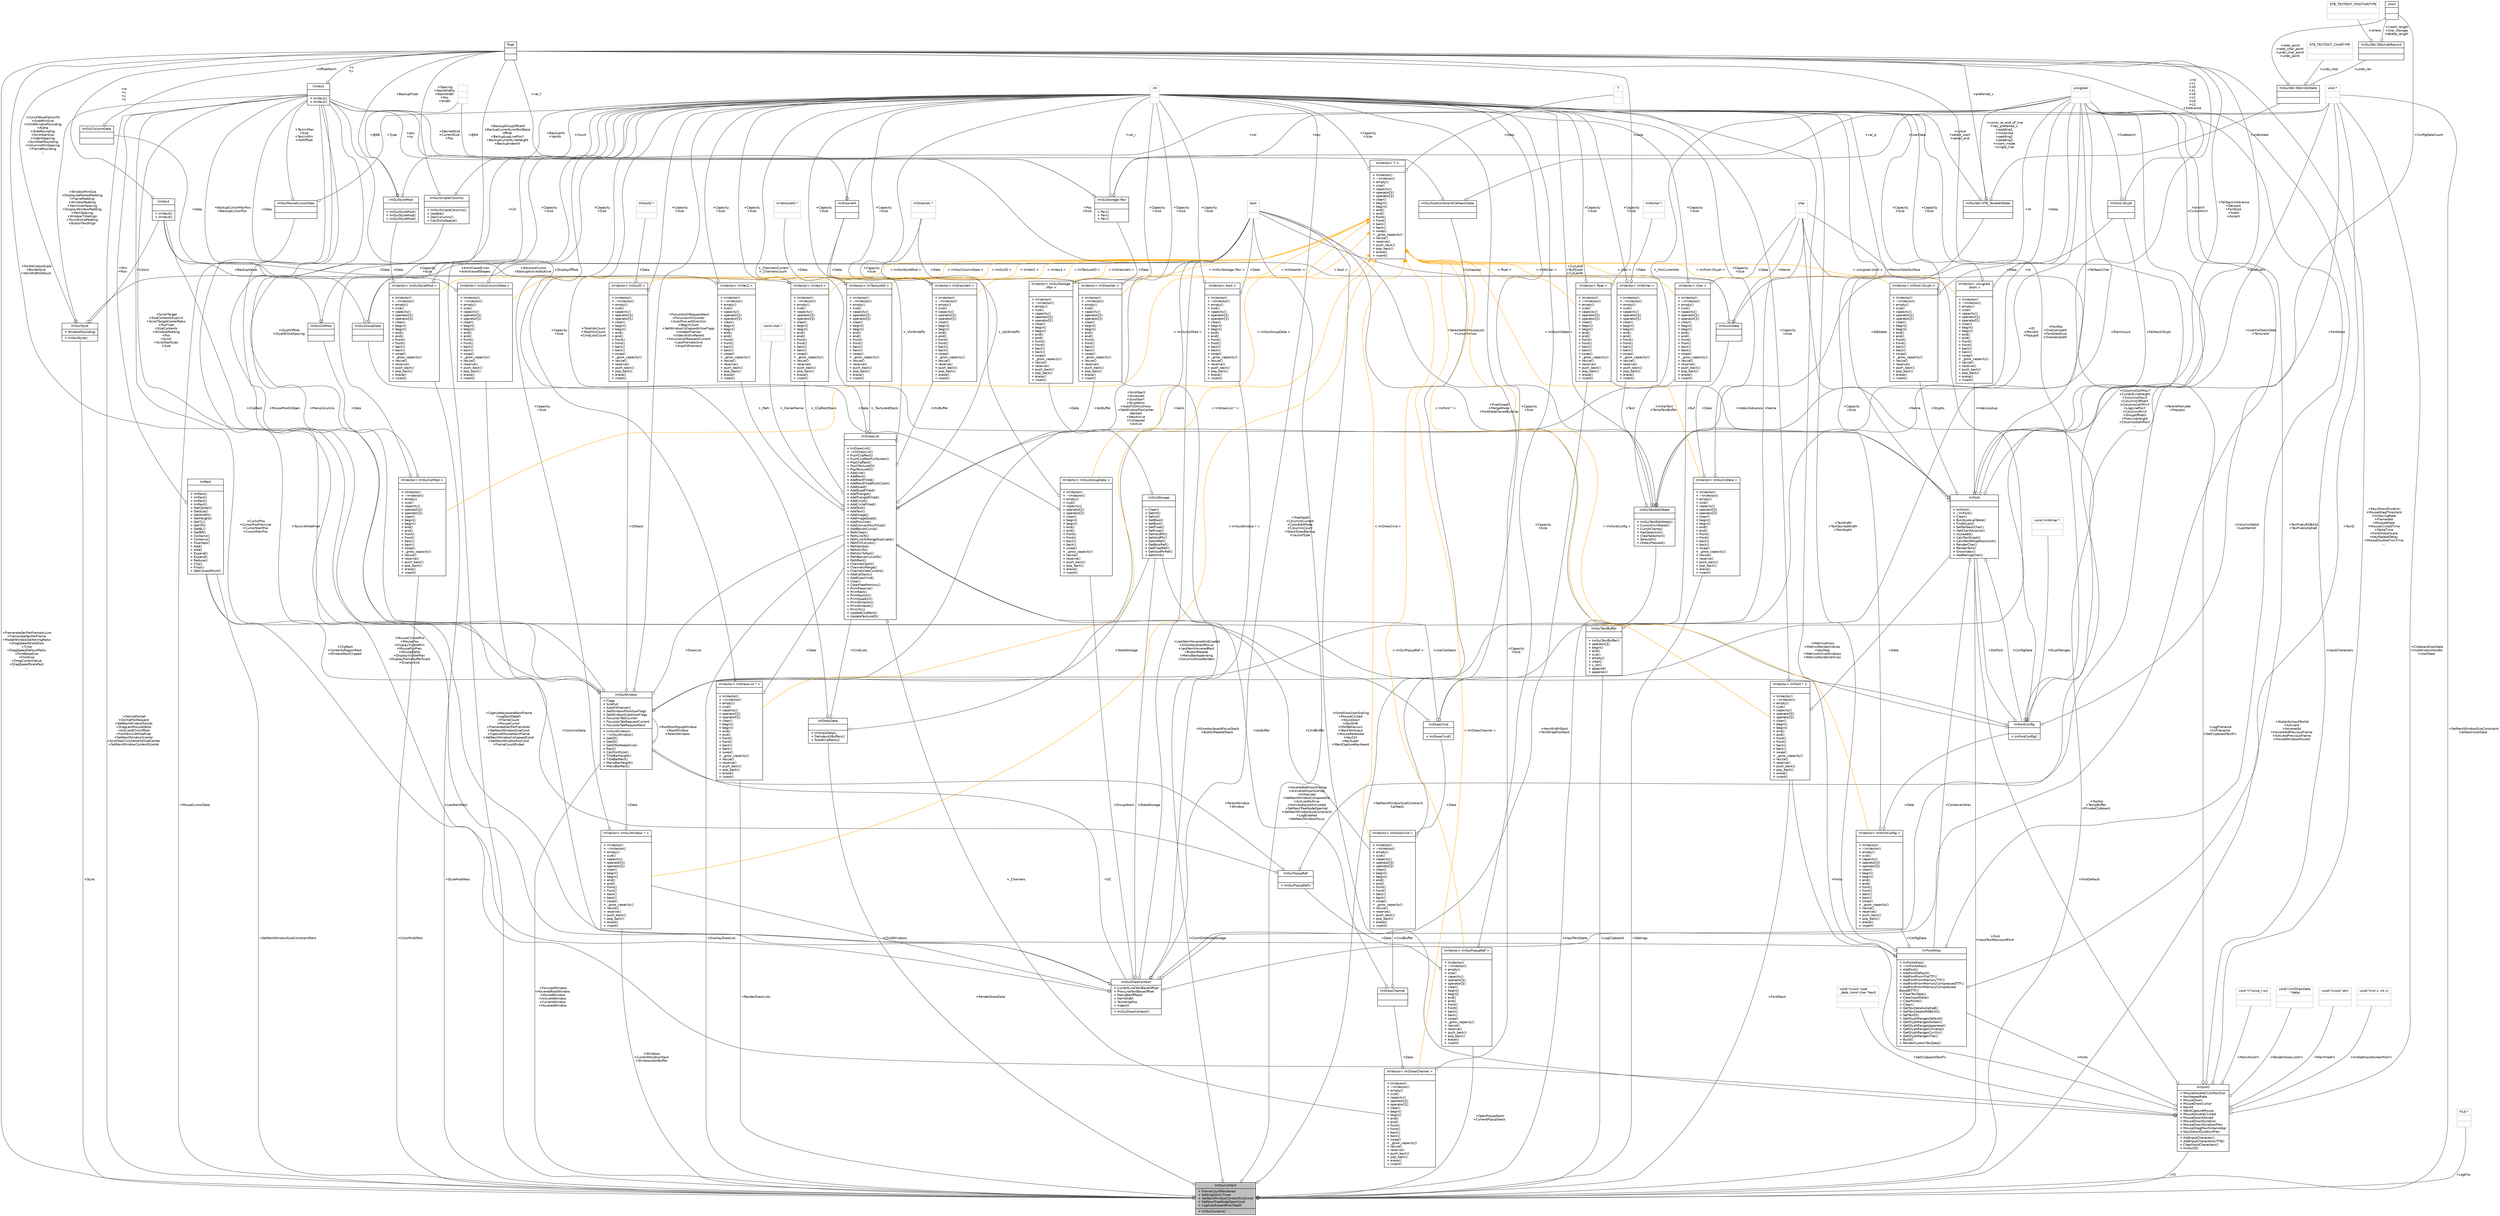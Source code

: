 digraph "ImGuiContext"
{
 // INTERACTIVE_SVG=YES
  bgcolor="transparent";
  edge [fontname="Helvetica",fontsize="10",labelfontname="Helvetica",labelfontsize="10"];
  node [fontname="Helvetica",fontsize="10",shape=record];
  Node1 [label="{ImGuiContext\n|+ FrameCountRendered\l+ SettingsDirtyTimer\l+ SetNextWindowContentSizeCond\l+ SetNextTreeNodeOpenCond\l+ LogAutoExpandMaxDepth\l|+ ImGuiContext()\l}",height=0.2,width=0.4,color="black", fillcolor="grey75", style="filled" fontcolor="black"];
  Node2 -> Node1 [color="grey25",fontsize="10",style="solid",label=" +InputTextState" ,arrowhead="odiamond",fontname="Helvetica"];
  Node2 [label="{ImGuiTextEditState\n||+ ImGuiTextEditState()\l+ CursorAnimReset()\l+ CursorClamp()\l+ HasSelection()\l+ ClearSelection()\l+ SelectAll()\l+ OnKeyPressed()\l}",height=0.2,width=0.4,color="black",URL="$d1/d10/structImGuiTextEditState.html"];
  Node3 -> Node2 [color="grey25",fontsize="10",style="solid",label=" +StbState" ,arrowhead="odiamond",fontname="Helvetica"];
  Node3 [label="{ImGuiStb::STB_TexteditState\n||}",height=0.2,width=0.4,color="black",URL="$d5/d5b/structImGuiStb_1_1STB__TexteditState.html"];
  Node4 -> Node3 [color="grey25",fontsize="10",style="solid",label=" +preferred_x" ,arrowhead="odiamond",fontname="Helvetica"];
  Node4 [label="{float\n||}",height=0.2,width=0.4,color="black",URL="$d4/dc3/classfloat.html"];
  Node5 -> Node3 [color="grey25",fontsize="10",style="solid",label=" +undostate" ,arrowhead="odiamond",fontname="Helvetica"];
  Node5 [label="{ImGuiStb::StbUndoState\n||}",height=0.2,width=0.4,color="black",URL="$db/d54/structImGuiStb_1_1StbUndoState.html"];
  Node6 -> Node5 [color="grey25",fontsize="10",style="solid",label=" +undo_char" ,arrowhead="odiamond",fontname="Helvetica"];
  Node6 [label="{STB_TEXTEDIT_CHARTYPE\n||}",height=0.2,width=0.4,color="grey75"];
  Node7 -> Node5 [color="grey25",fontsize="10",style="solid",label=" +redo_point\n+redo_char_point\n+undo_char_point\n+undo_point" ,arrowhead="odiamond",fontname="Helvetica"];
  Node7 [label="{short\n||}",height=0.2,width=0.4,color="black",URL="$dc/d10/classshort.html"];
  Node8 -> Node5 [color="grey25",fontsize="10",style="solid",label=" +undo_rec" ,arrowhead="odiamond",fontname="Helvetica"];
  Node8 [label="{ImGuiStb::StbUndoRecord\n||}",height=0.2,width=0.4,color="black",URL="$df/daa/structImGuiStb_1_1StbUndoRecord.html"];
  Node7 -> Node8 [color="grey25",fontsize="10",style="solid",label=" +insert_length\n+char_storage\n+delete_length" ,arrowhead="odiamond",fontname="Helvetica"];
  Node9 -> Node8 [color="grey25",fontsize="10",style="solid",label=" +where" ,arrowhead="odiamond",fontname="Helvetica"];
  Node9 [label="{STB_TEXTEDIT_POSITIONTYPE\n||}",height=0.2,width=0.4,color="grey75"];
  Node10 -> Node3 [color="grey25",fontsize="10",style="solid",label=" +cursor\n+select_start\n+select_end" ,arrowhead="odiamond",fontname="Helvetica"];
  Node10 [label="{int\n||}",height=0.2,width=0.4,color="grey75"];
  Node11 -> Node3 [color="grey25",fontsize="10",style="solid",label=" +cursor_at_end_of_line\n+has_preferred_x\n+padding1\n+initialized\n+padding2\n+padding3\n+insert_mode\n+single_line" ,arrowhead="odiamond",fontname="Helvetica"];
  Node11 [label="{unsigned\n||}",height=0.2,width=0.4,color="grey75"];
  Node4 -> Node2 [color="grey25",fontsize="10",style="solid",label=" +ScrollX\n+CursorAnim" ,arrowhead="odiamond",fontname="Helvetica"];
  Node10 -> Node2 [color="grey25",fontsize="10",style="solid",label=" +CurLenA\n+BufSizeA\n+CurLenW" ,arrowhead="odiamond",fontname="Helvetica"];
  Node12 -> Node2 [color="grey25",fontsize="10",style="solid",label=" +SelectedAllMouseLock\n+CursorFollow" ,arrowhead="odiamond",fontname="Helvetica"];
  Node12 [label="{bool\n||}",height=0.2,width=0.4,color="grey75"];
  Node13 -> Node2 [color="grey25",fontsize="10",style="solid",label=" +InitialText\n+TempTextBuffer" ,arrowhead="odiamond",fontname="Helvetica"];
  Node13 [label="{ImVector\< char \>\n||+ ImVector()\l+ ~ImVector()\l+ empty()\l+ size()\l+ capacity()\l+ operator[]()\l+ operator[]()\l+ clear()\l+ begin()\l+ begin()\l+ end()\l+ end()\l+ front()\l+ front()\l+ back()\l+ back()\l+ swap()\l+ _grow_capacity()\l+ resize()\l+ reserve()\l+ push_back()\l+ pop_back()\l+ erase()\l+ insert()\l}",height=0.2,width=0.4,color="black",URL="$d3/d32/classImVector.html"];
  Node14 -> Node13 [color="grey25",fontsize="10",style="solid",label=" +Data" ,arrowhead="odiamond",fontname="Helvetica"];
  Node14 [label="{char\n||}",height=0.2,width=0.4,color="grey75"];
  Node10 -> Node13 [color="grey25",fontsize="10",style="solid",label=" +Capacity\n+Size" ,arrowhead="odiamond",fontname="Helvetica"];
  Node15 -> Node13 [dir="back",color="orange",fontsize="10",style="solid",label=" \< char \>" ,fontname="Helvetica"];
  Node15 [label="{ImVector\< T \>\n||+ ImVector()\l+ ~ImVector()\l+ empty()\l+ size()\l+ capacity()\l+ operator[]()\l+ operator[]()\l+ clear()\l+ begin()\l+ begin()\l+ end()\l+ end()\l+ front()\l+ front()\l+ back()\l+ back()\l+ swap()\l+ _grow_capacity()\l+ resize()\l+ reserve()\l+ push_back()\l+ pop_back()\l+ erase()\l+ insert()\l}",height=0.2,width=0.4,color="black",URL="$d3/d32/classImVector.html"];
  Node10 -> Node15 [color="grey25",fontsize="10",style="solid",label=" +Capacity\n+Size" ,arrowhead="odiamond",fontname="Helvetica"];
  Node16 -> Node15 [color="grey25",fontsize="10",style="solid",label=" +Data" ,arrowhead="odiamond",fontname="Helvetica"];
  Node16 [label="{T\n||}",height=0.2,width=0.4,color="grey75"];
  Node11 -> Node2 [color="grey25",fontsize="10",style="solid",label=" +Id" ,arrowhead="odiamond",fontname="Helvetica"];
  Node17 -> Node2 [color="grey25",fontsize="10",style="solid",label=" +Text" ,arrowhead="odiamond",fontname="Helvetica"];
  Node17 [label="{ImVector\< ImWchar \>\n||+ ImVector()\l+ ~ImVector()\l+ empty()\l+ size()\l+ capacity()\l+ operator[]()\l+ operator[]()\l+ clear()\l+ begin()\l+ begin()\l+ end()\l+ end()\l+ front()\l+ front()\l+ back()\l+ back()\l+ swap()\l+ _grow_capacity()\l+ resize()\l+ reserve()\l+ push_back()\l+ pop_back()\l+ erase()\l+ insert()\l}",height=0.2,width=0.4,color="black",URL="$d3/d32/classImVector.html"];
  Node18 -> Node17 [color="grey25",fontsize="10",style="solid",label=" +Data" ,arrowhead="odiamond",fontname="Helvetica"];
  Node18 [label="{ImWchar *\n||}",height=0.2,width=0.4,color="grey75"];
  Node10 -> Node17 [color="grey25",fontsize="10",style="solid",label=" +Capacity\n+Size" ,arrowhead="odiamond",fontname="Helvetica"];
  Node15 -> Node17 [dir="back",color="orange",fontsize="10",style="solid",label=" \< ImWchar \>" ,fontname="Helvetica"];
  Node19 -> Node1 [color="grey25",fontsize="10",style="solid",label=" +FontStack" ,arrowhead="odiamond",fontname="Helvetica"];
  Node19 [label="{ImVector\< ImFont * \>\n||+ ImVector()\l+ ~ImVector()\l+ empty()\l+ size()\l+ capacity()\l+ operator[]()\l+ operator[]()\l+ clear()\l+ begin()\l+ begin()\l+ end()\l+ end()\l+ front()\l+ front()\l+ back()\l+ back()\l+ swap()\l+ _grow_capacity()\l+ resize()\l+ reserve()\l+ push_back()\l+ pop_back()\l+ erase()\l+ insert()\l}",height=0.2,width=0.4,color="black",URL="$d3/d32/classImVector.html"];
  Node10 -> Node19 [color="grey25",fontsize="10",style="solid",label=" +Capacity\n+Size" ,arrowhead="odiamond",fontname="Helvetica"];
  Node20 -> Node19 [color="grey25",fontsize="10",style="solid",label=" +Data" ,arrowhead="odiamond",fontname="Helvetica"];
  Node20 [label="{ImFont\n||+ ImFont()\l+ ~ImFont()\l+ Clear()\l+ BuildLookupTable()\l+ FindGlyph()\l+ SetFallbackChar()\l+ GetCharAdvance()\l+ IsLoaded()\l+ CalcTextSizeA()\l+ CalcWordWrapPositionA()\l+ RenderChar()\l+ RenderText()\l+ GrowIndex()\l+ AddRemapChar()\l}",height=0.2,width=0.4,color="black",URL="$dd/d61/structImFont.html"];
  Node21 -> Node20 [color="grey25",fontsize="10",style="solid",label=" +FallbackGlyph" ,arrowhead="odiamond",fontname="Helvetica"];
  Node21 [label="{ImFont::Glyph\n||}",height=0.2,width=0.4,color="black",URL="$d2/d82/structImFont_1_1Glyph.html"];
  Node4 -> Node21 [color="grey25",fontsize="10",style="solid",label=" +Y0\n+Y1\n+X0\n+X1\n+V0\n+V1\n+U0\n+U1\n+XAdvance" ,arrowhead="odiamond",fontname="Helvetica"];
  Node11 -> Node21 [color="grey25",fontsize="10",style="solid",label=" +Codepoint" ,arrowhead="odiamond",fontname="Helvetica"];
  Node22 -> Node20 [color="grey25",fontsize="10",style="solid",label=" +DisplayOffset" ,arrowhead="odiamond",fontname="Helvetica"];
  Node22 [label="{ImVec2\n||+ ImVec2()\l+ ImVec2()\l}",height=0.2,width=0.4,color="black",URL="$d3/dc2/structImVec2.html"];
  Node4 -> Node22 [color="grey25",fontsize="10",style="solid",label=" +x\n+y" ,arrowhead="odiamond",fontname="Helvetica"];
  Node23 -> Node20 [color="grey25",fontsize="10",style="solid",label=" +Glyphs" ,arrowhead="odiamond",fontname="Helvetica"];
  Node23 [label="{ImVector\< ImFont::Glyph \>\n||+ ImVector()\l+ ~ImVector()\l+ empty()\l+ size()\l+ capacity()\l+ operator[]()\l+ operator[]()\l+ clear()\l+ begin()\l+ begin()\l+ end()\l+ end()\l+ front()\l+ front()\l+ back()\l+ back()\l+ swap()\l+ _grow_capacity()\l+ resize()\l+ reserve()\l+ push_back()\l+ pop_back()\l+ erase()\l+ insert()\l}",height=0.2,width=0.4,color="black",URL="$d3/d32/classImVector.html"];
  Node21 -> Node23 [color="grey25",fontsize="10",style="solid",label=" +Data" ,arrowhead="odiamond",fontname="Helvetica"];
  Node10 -> Node23 [color="grey25",fontsize="10",style="solid",label=" +Capacity\n+Size" ,arrowhead="odiamond",fontname="Helvetica"];
  Node15 -> Node23 [dir="back",color="orange",fontsize="10",style="solid",label=" \< ImFont::Glyph \>" ,fontname="Helvetica"];
  Node24 -> Node20 [color="grey25",fontsize="10",style="solid",label=" +IndexLookup" ,arrowhead="odiamond",fontname="Helvetica"];
  Node24 [label="{ImVector\< unsigned\l short \>\n||+ ImVector()\l+ ~ImVector()\l+ empty()\l+ size()\l+ capacity()\l+ operator[]()\l+ operator[]()\l+ clear()\l+ begin()\l+ begin()\l+ end()\l+ end()\l+ front()\l+ front()\l+ back()\l+ back()\l+ swap()\l+ _grow_capacity()\l+ resize()\l+ reserve()\l+ push_back()\l+ pop_back()\l+ erase()\l+ insert()\l}",height=0.2,width=0.4,color="black",URL="$d3/d32/classImVector.html"];
  Node10 -> Node24 [color="grey25",fontsize="10",style="solid",label=" +Capacity\n+Size" ,arrowhead="odiamond",fontname="Helvetica"];
  Node11 -> Node24 [color="grey25",fontsize="10",style="solid",label=" +Data" ,arrowhead="odiamond",fontname="Helvetica"];
  Node15 -> Node24 [dir="back",color="orange",fontsize="10",style="solid",label=" \< unsigned short \>" ,fontname="Helvetica"];
  Node7 -> Node20 [color="grey25",fontsize="10",style="solid",label=" +ConfigDataCount" ,arrowhead="odiamond",fontname="Helvetica"];
  Node4 -> Node20 [color="grey25",fontsize="10",style="solid",label=" +FallbackXAdvance\n+Descent\n+FontSize\n+Scale\n+Ascent" ,arrowhead="odiamond",fontname="Helvetica"];
  Node25 -> Node20 [color="grey25",fontsize="10",style="solid",label=" +ConfigData" ,arrowhead="odiamond",fontname="Helvetica"];
  Node25 [label="{ImFontConfig\n||+ ImFontConfig()\l}",height=0.2,width=0.4,color="black",URL="$df/d67/structImFontConfig.html"];
  Node22 -> Node25 [color="grey25",fontsize="10",style="solid",label=" +GlyphOffset\n+GlyphExtraSpacing" ,arrowhead="odiamond",fontname="Helvetica"];
  Node14 -> Node25 [color="grey25",fontsize="10",style="solid",label=" +Name" ,arrowhead="odiamond",fontname="Helvetica"];
  Node4 -> Node25 [color="grey25",fontsize="10",style="solid",label=" +SizePixels" ,arrowhead="odiamond",fontname="Helvetica"];
  Node26 -> Node25 [color="grey25",fontsize="10",style="solid",label=" +GlyphRanges" ,arrowhead="odiamond",fontname="Helvetica"];
  Node26 [label="{const ImWchar *\n||}",height=0.2,width=0.4,color="grey75"];
  Node10 -> Node25 [color="grey25",fontsize="10",style="solid",label=" +FontNo\n+OversampleV\n+FontDataSize\n+OversampleH" ,arrowhead="odiamond",fontname="Helvetica"];
  Node12 -> Node25 [color="grey25",fontsize="10",style="solid",label=" +PixelSnapH\n+MergeMode\n+FontDataOwnedByAtlas" ,arrowhead="odiamond",fontname="Helvetica"];
  Node20 -> Node25 [color="grey25",fontsize="10",style="solid",label=" +DstFont" ,arrowhead="odiamond",fontname="Helvetica"];
  Node27 -> Node25 [color="grey25",fontsize="10",style="solid",label=" +FontData" ,arrowhead="odiamond",fontname="Helvetica"];
  Node27 [label="{void *\n||}",height=0.2,width=0.4,color="grey75"];
  Node10 -> Node20 [color="grey25",fontsize="10",style="solid",label=" +MetricsTotalSurface" ,arrowhead="odiamond",fontname="Helvetica"];
  Node28 -> Node20 [color="grey25",fontsize="10",style="solid",label=" +ContainerAtlas" ,arrowhead="odiamond",fontname="Helvetica"];
  Node28 [label="{ImFontAtlas\n||+ ImFontAtlas()\l+ ~ImFontAtlas()\l+ AddFont()\l+ AddFontDefault()\l+ AddFontFromFileTTF()\l+ AddFontFromMemoryTTF()\l+ AddFontFromMemoryCompressedTTF()\l+ AddFontFromMemoryCompressed\lBase85TTF()\l+ ClearTexData()\l+ ClearInputData()\l+ ClearFonts()\l+ Clear()\l+ GetTexDataAsAlpha8()\l+ GetTexDataAsRGBA32()\l+ SetTexID()\l+ GetGlyphRangesDefault()\l+ GetGlyphRangesKorean()\l+ GetGlyphRangesJapanese()\l+ GetGlyphRangesChinese()\l+ GetGlyphRangesCyrillic()\l+ GetGlyphRangesThai()\l+ Build()\l+ RenderCustomTexData()\l}",height=0.2,width=0.4,color="black",URL="$dc/d21/structImFontAtlas.html"];
  Node19 -> Node28 [color="grey25",fontsize="10",style="solid",label=" +Fonts" ,arrowhead="odiamond",fontname="Helvetica"];
  Node22 -> Node28 [color="grey25",fontsize="10",style="solid",label=" +TexUvWhitePixel" ,arrowhead="odiamond",fontname="Helvetica"];
  Node10 -> Node28 [color="grey25",fontsize="10",style="solid",label=" +TexWidth\n+TexDesiredWidth\n+TexHeight" ,arrowhead="odiamond",fontname="Helvetica"];
  Node29 -> Node28 [color="grey25",fontsize="10",style="solid",label=" +ConfigData" ,arrowhead="odiamond",fontname="Helvetica"];
  Node29 [label="{ImVector\< ImFontConfig \>\n||+ ImVector()\l+ ~ImVector()\l+ empty()\l+ size()\l+ capacity()\l+ operator[]()\l+ operator[]()\l+ clear()\l+ begin()\l+ begin()\l+ end()\l+ end()\l+ front()\l+ front()\l+ back()\l+ back()\l+ swap()\l+ _grow_capacity()\l+ resize()\l+ reserve()\l+ push_back()\l+ pop_back()\l+ erase()\l+ insert()\l}",height=0.2,width=0.4,color="black",URL="$d3/d32/classImVector.html"];
  Node25 -> Node29 [color="grey25",fontsize="10",style="solid",label=" +Data" ,arrowhead="odiamond",fontname="Helvetica"];
  Node10 -> Node29 [color="grey25",fontsize="10",style="solid",label=" +Capacity\n+Size" ,arrowhead="odiamond",fontname="Helvetica"];
  Node15 -> Node29 [dir="back",color="orange",fontsize="10",style="solid",label=" \< ImFontConfig \>" ,fontname="Helvetica"];
  Node11 -> Node28 [color="grey25",fontsize="10",style="solid",label=" +TexPixelsRGBA32\n+TexPixelsAlpha8" ,arrowhead="odiamond",fontname="Helvetica"];
  Node27 -> Node28 [color="grey25",fontsize="10",style="solid",label=" +TexID" ,arrowhead="odiamond",fontname="Helvetica"];
  Node11 -> Node20 [color="grey25",fontsize="10",style="solid",label=" +FallbackChar" ,arrowhead="odiamond",fontname="Helvetica"];
  Node30 -> Node20 [color="grey25",fontsize="10",style="solid",label=" +IndexXAdvance" ,arrowhead="odiamond",fontname="Helvetica"];
  Node30 [label="{ImVector\< float \>\n||+ ImVector()\l+ ~ImVector()\l+ empty()\l+ size()\l+ capacity()\l+ operator[]()\l+ operator[]()\l+ clear()\l+ begin()\l+ begin()\l+ end()\l+ end()\l+ front()\l+ front()\l+ back()\l+ back()\l+ swap()\l+ _grow_capacity()\l+ resize()\l+ reserve()\l+ push_back()\l+ pop_back()\l+ erase()\l+ insert()\l}",height=0.2,width=0.4,color="black",URL="$d3/d32/classImVector.html"];
  Node4 -> Node30 [color="grey25",fontsize="10",style="solid",label=" +Data" ,arrowhead="odiamond",fontname="Helvetica"];
  Node10 -> Node30 [color="grey25",fontsize="10",style="solid",label=" +Capacity\n+Size" ,arrowhead="odiamond",fontname="Helvetica"];
  Node15 -> Node30 [dir="back",color="orange",fontsize="10",style="solid",label=" \< float \>" ,fontname="Helvetica"];
  Node15 -> Node19 [dir="back",color="orange",fontsize="10",style="solid",label=" \< ImFont * \>" ,fontname="Helvetica"];
  Node31 -> Node1 [color="grey25",fontsize="10",style="solid",label=" +OpenPopupStack\n+CurrentPopupStack" ,arrowhead="odiamond",fontname="Helvetica"];
  Node31 [label="{ImVector\< ImGuiPopupRef \>\n||+ ImVector()\l+ ~ImVector()\l+ empty()\l+ size()\l+ capacity()\l+ operator[]()\l+ operator[]()\l+ clear()\l+ begin()\l+ begin()\l+ end()\l+ end()\l+ front()\l+ front()\l+ back()\l+ back()\l+ swap()\l+ _grow_capacity()\l+ resize()\l+ reserve()\l+ push_back()\l+ pop_back()\l+ erase()\l+ insert()\l}",height=0.2,width=0.4,color="black",URL="$d3/d32/classImVector.html"];
  Node32 -> Node31 [color="grey25",fontsize="10",style="solid",label=" +Data" ,arrowhead="odiamond",fontname="Helvetica"];
  Node32 [label="{ImGuiPopupRef\n||+ ImGuiPopupRef()\l}",height=0.2,width=0.4,color="black",URL="$d1/d2b/structImGuiPopupRef.html"];
  Node22 -> Node32 [color="grey25",fontsize="10",style="solid",label=" +MousePosOnOpen" ,arrowhead="odiamond",fontname="Helvetica"];
  Node11 -> Node32 [color="grey25",fontsize="10",style="solid",label=" +ParentMenuSet\n+PopupId" ,arrowhead="odiamond",fontname="Helvetica"];
  Node33 -> Node32 [color="grey25",fontsize="10",style="solid",label=" +ParentWindow\n+Window" ,arrowhead="odiamond",fontname="Helvetica"];
  Node33 [label="{ImGuiWindow\n|+ Flags\l+ SizeFull\l+ AutoFitFramesY\l+ SetWindowPosAllowFlags\l+ SetWindowSizeAllowFlags\l+ FocusIdxTabCounter\l+ FocusIdxTabRequestCurrent\l+ FocusIdxTabRequestNext\l|+ ImGuiWindow()\l+ ~ImGuiWindow()\l+ GetID()\l+ GetID()\l+ GetIDNoKeepAlive()\l+ Rect()\l+ CalcFontSize()\l+ TitleBarHeight()\l+ TitleBarRect()\l+ MenuBarHeight()\l+ MenuBarRect()\l}",height=0.2,width=0.4,color="black",URL="$df/d95/structImGuiWindow.html"];
  Node34 -> Node33 [color="grey25",fontsize="10",style="solid",label=" +StateStorage" ,arrowhead="odiamond",fontname="Helvetica"];
  Node34 [label="{ImGuiStorage\n||+ Clear()\l+ GetInt()\l+ SetInt()\l+ GetBool()\l+ SetBool()\l+ GetFloat()\l+ SetFloat()\l+ GetVoidPtr()\l+ SetVoidPtr()\l+ GetIntRef()\l+ GetBoolRef()\l+ GetFloatRef()\l+ GetVoidPtrRef()\l+ SetAllInt()\l}",height=0.2,width=0.4,color="black",URL="$d5/d44/structImGuiStorage.html"];
  Node35 -> Node34 [color="grey25",fontsize="10",style="solid",label=" +Data" ,arrowhead="odiamond",fontname="Helvetica"];
  Node35 [label="{ImVector\< ImGuiStorage\l::Pair \>\n||+ ImVector()\l+ ~ImVector()\l+ empty()\l+ size()\l+ capacity()\l+ operator[]()\l+ operator[]()\l+ clear()\l+ begin()\l+ begin()\l+ end()\l+ end()\l+ front()\l+ front()\l+ back()\l+ back()\l+ swap()\l+ _grow_capacity()\l+ resize()\l+ reserve()\l+ push_back()\l+ pop_back()\l+ erase()\l+ insert()\l}",height=0.2,width=0.4,color="black",URL="$d3/d32/classImVector.html"];
  Node36 -> Node35 [color="grey25",fontsize="10",style="solid",label=" +Data" ,arrowhead="odiamond",fontname="Helvetica"];
  Node36 [label="{ImGuiStorage::Pair\n||+ Pair()\l+ Pair()\l+ Pair()\l}",height=0.2,width=0.4,color="black",URL="$d3/d51/structImGuiStorage_1_1Pair.html"];
  Node4 -> Node36 [color="grey25",fontsize="10",style="solid",label=" +val_f" ,arrowhead="odiamond",fontname="Helvetica"];
  Node10 -> Node36 [color="grey25",fontsize="10",style="solid",label=" +val_i" ,arrowhead="odiamond",fontname="Helvetica"];
  Node37 -> Node36 [color="grey25",fontsize="10",style="solid",label=" +@64" ,arrowhead="odiamond",fontname="Helvetica"];
  Node37 [label="{\n||}",height=0.2,width=0.4,color="grey75"];
  Node11 -> Node36 [color="grey25",fontsize="10",style="solid",label=" +key" ,arrowhead="odiamond",fontname="Helvetica"];
  Node27 -> Node36 [color="grey25",fontsize="10",style="solid",label=" +val_p" ,arrowhead="odiamond",fontname="Helvetica"];
  Node10 -> Node35 [color="grey25",fontsize="10",style="solid",label=" +Capacity\n+Size" ,arrowhead="odiamond",fontname="Helvetica"];
  Node15 -> Node35 [dir="back",color="orange",fontsize="10",style="solid",label=" \< ImGuiStorage::Pair \>" ,fontname="Helvetica"];
  Node38 -> Node33 [color="grey25",fontsize="10",style="solid",label=" +DC" ,arrowhead="odiamond",fontname="Helvetica"];
  Node38 [label="{ImGuiDrawContext\n|+ CurrentLineTextBaseOffset\l+ PrevLineTextBaseOffset\l+ MenuBarOffsetX\l+ ItemWidth\l+ TextWrapPos\l+ IndentX\l|+ ImGuiDrawContext()\l}",height=0.2,width=0.4,color="black",URL="$d1/d5f/structImGuiDrawContext.html"];
  Node39 -> Node38 [color="grey25",fontsize="10",style="solid",label=" +AllowKeyboardFocusStack\n+ButtonRepeatStack" ,arrowhead="odiamond",fontname="Helvetica"];
  Node39 [label="{ImVector\< bool \>\n||+ ImVector()\l+ ~ImVector()\l+ empty()\l+ size()\l+ capacity()\l+ operator[]()\l+ operator[]()\l+ clear()\l+ begin()\l+ begin()\l+ end()\l+ end()\l+ front()\l+ front()\l+ back()\l+ back()\l+ swap()\l+ _grow_capacity()\l+ resize()\l+ reserve()\l+ push_back()\l+ pop_back()\l+ erase()\l+ insert()\l}",height=0.2,width=0.4,color="black",URL="$d3/d32/classImVector.html"];
  Node10 -> Node39 [color="grey25",fontsize="10",style="solid",label=" +Capacity\n+Size" ,arrowhead="odiamond",fontname="Helvetica"];
  Node12 -> Node39 [color="grey25",fontsize="10",style="solid",label=" +Data" ,arrowhead="odiamond",fontname="Helvetica"];
  Node15 -> Node39 [dir="back",color="orange",fontsize="10",style="solid",label=" \< bool \>" ,fontname="Helvetica"];
  Node40 -> Node38 [color="grey25",fontsize="10",style="solid",label=" +ColumnsData" ,arrowhead="odiamond",fontname="Helvetica"];
  Node40 [label="{ImVector\< ImGuiColumnData \>\n||+ ImVector()\l+ ~ImVector()\l+ empty()\l+ size()\l+ capacity()\l+ operator[]()\l+ operator[]()\l+ clear()\l+ begin()\l+ begin()\l+ end()\l+ end()\l+ front()\l+ front()\l+ back()\l+ back()\l+ swap()\l+ _grow_capacity()\l+ resize()\l+ reserve()\l+ push_back()\l+ pop_back()\l+ erase()\l+ insert()\l}",height=0.2,width=0.4,color="black",URL="$d3/d32/classImVector.html"];
  Node10 -> Node40 [color="grey25",fontsize="10",style="solid",label=" +Capacity\n+Size" ,arrowhead="odiamond",fontname="Helvetica"];
  Node41 -> Node40 [color="grey25",fontsize="10",style="solid",label=" +Data" ,arrowhead="odiamond",fontname="Helvetica"];
  Node41 [label="{ImGuiColumnData\n||}",height=0.2,width=0.4,color="black",URL="$d9/d41/structImGuiColumnData.html"];
  Node4 -> Node41 [color="grey25",fontsize="10",style="solid",label=" +OffsetNorm" ,arrowhead="odiamond",fontname="Helvetica"];
  Node15 -> Node40 [dir="back",color="orange",fontsize="10",style="solid",label=" \< ImGuiColumnData \>" ,fontname="Helvetica"];
  Node42 -> Node38 [color="grey25",fontsize="10",style="solid",label=" +GroupStack" ,arrowhead="odiamond",fontname="Helvetica"];
  Node42 [label="{ImVector\< ImGuiGroupData \>\n||+ ImVector()\l+ ~ImVector()\l+ empty()\l+ size()\l+ capacity()\l+ operator[]()\l+ operator[]()\l+ clear()\l+ begin()\l+ begin()\l+ end()\l+ end()\l+ front()\l+ front()\l+ back()\l+ back()\l+ swap()\l+ _grow_capacity()\l+ resize()\l+ reserve()\l+ push_back()\l+ pop_back()\l+ erase()\l+ insert()\l}",height=0.2,width=0.4,color="black",URL="$d3/d32/classImVector.html"];
  Node10 -> Node42 [color="grey25",fontsize="10",style="solid",label=" +Capacity\n+Size" ,arrowhead="odiamond",fontname="Helvetica"];
  Node43 -> Node42 [color="grey25",fontsize="10",style="solid",label=" +Data" ,arrowhead="odiamond",fontname="Helvetica"];
  Node43 [label="{ImGuiGroupData\n||}",height=0.2,width=0.4,color="black",URL="$d0/dea/structImGuiGroupData.html"];
  Node22 -> Node43 [color="grey25",fontsize="10",style="solid",label=" +BackupCursorMaxPos\n+BackupCursorPos" ,arrowhead="odiamond",fontname="Helvetica"];
  Node4 -> Node43 [color="grey25",fontsize="10",style="solid",label=" +BackupGroupOffsetX\n+BackupCurrentLineTextBase\lOffset\n+BackupLogLinePosY\n+BackupCurrentLineHeight\n+BackupIndentX" ,arrowhead="odiamond",fontname="Helvetica"];
  Node12 -> Node43 [color="grey25",fontsize="10",style="solid",label=" +AdvanceCursor\n+BackupActiveIdIsAlive" ,arrowhead="odiamond",fontname="Helvetica"];
  Node15 -> Node42 [dir="back",color="orange",fontsize="10",style="solid",label=" \< ImGuiGroupData \>" ,fontname="Helvetica"];
  Node34 -> Node38 [color="grey25",fontsize="10",style="solid",label=" +StateStorage" ,arrowhead="odiamond",fontname="Helvetica"];
  Node22 -> Node38 [color="grey25",fontsize="10",style="solid",label=" +CursorPos\n+CursorPosPrevLine\n+CursorStartPos\n+CursorMaxPos" ,arrowhead="odiamond",fontname="Helvetica"];
  Node44 -> Node38 [color="grey25",fontsize="10",style="solid",label=" +LastItemRect" ,arrowhead="odiamond",fontname="Helvetica"];
  Node44 [label="{ImRect\n||+ ImRect()\l+ ImRect()\l+ ImRect()\l+ ImRect()\l+ GetCenter()\l+ GetSize()\l+ GetWidth()\l+ GetHeight()\l+ GetTL()\l+ GetTR()\l+ GetBL()\l+ GetBR()\l+ Contains()\l+ Contains()\l+ Overlaps()\l+ Add()\l+ Add()\l+ Expand()\l+ Expand()\l+ Reduce()\l+ Clip()\l+ Floor()\l+ GetClosestPoint()\l}",height=0.2,width=0.4,color="black",URL="$de/d50/structImRect.html"];
  Node22 -> Node44 [color="grey25",fontsize="10",style="solid",label=" +Min\n+Max" ,arrowhead="odiamond",fontname="Helvetica"];
  Node4 -> Node38 [color="grey25",fontsize="10",style="solid",label=" +ColumnsCellMaxY\n+CurrentLineHeight\n+ColumnsMaxX\n+ColumnsOffsetX\n+ColumnsCellMinY\n+LogLinePosY\n+ColumnsMinX\n+GroupOffsetX\n+PrevLineHeight\n+ColumnsStartPosY\n..." ,arrowhead="odiamond",fontname="Helvetica"];
  Node10 -> Node38 [color="grey25",fontsize="10",style="solid",label=" +TreeDepth\n+ColumnsCurrent\n+ColorEditMode\n+ColumnsCount\n+StackSizesBackup\n+LayoutType" ,arrowhead="odiamond",fontname="Helvetica"];
  Node12 -> Node38 [color="grey25",fontsize="10",style="solid",label=" +LastItemHoveredAndUsable\n+AllowKeyboardFocus\n+LastItemHoveredRect\n+ButtonRepeat\n+MenuBarAppending\n+ColumnsShowBorders" ,arrowhead="odiamond",fontname="Helvetica"];
  Node45 -> Node38 [color="grey25",fontsize="10",style="solid",label=" +ChildWindows" ,arrowhead="odiamond",fontname="Helvetica"];
  Node45 [label="{ImVector\< ImGuiWindow * \>\n||+ ImVector()\l+ ~ImVector()\l+ empty()\l+ size()\l+ capacity()\l+ operator[]()\l+ operator[]()\l+ clear()\l+ begin()\l+ begin()\l+ end()\l+ end()\l+ front()\l+ front()\l+ back()\l+ back()\l+ swap()\l+ _grow_capacity()\l+ resize()\l+ reserve()\l+ push_back()\l+ pop_back()\l+ erase()\l+ insert()\l}",height=0.2,width=0.4,color="black",URL="$d3/d32/classImVector.html"];
  Node10 -> Node45 [color="grey25",fontsize="10",style="solid",label=" +Capacity\n+Size" ,arrowhead="odiamond",fontname="Helvetica"];
  Node33 -> Node45 [color="grey25",fontsize="10",style="solid",label=" +Data" ,arrowhead="odiamond",fontname="Helvetica"];
  Node15 -> Node45 [dir="back",color="orange",fontsize="10",style="solid",label=" \< ImGuiWindow * \>" ,fontname="Helvetica"];
  Node30 -> Node38 [color="grey25",fontsize="10",style="solid",label=" +ItemWidthStack\n+TextWrapPosStack" ,arrowhead="odiamond",fontname="Helvetica"];
  Node11 -> Node38 [color="grey25",fontsize="10",style="solid",label=" +ColumnsSetId\n+LastItemId" ,arrowhead="odiamond",fontname="Helvetica"];
  Node22 -> Node33 [color="grey25",fontsize="10",style="solid",label=" +ScrollTarget\n+SizeContentsExplicit\n+ScrollTargetCenterRatio\n+PosFloat\n+SizeContents\n+WindowPadding\n+Pos\n+Scroll\n+ScrollbarSizes\n+Size\n..." ,arrowhead="odiamond",fontname="Helvetica"];
  Node44 -> Node33 [color="grey25",fontsize="10",style="solid",label=" +ClipRect\n+ContentsRegionRect\n+WindowRectClipped" ,arrowhead="odiamond",fontname="Helvetica"];
  Node4 -> Node33 [color="grey25",fontsize="10",style="solid",label=" +FontWindowScale\n+BorderSize\n+ItemWidthDefault" ,arrowhead="odiamond",fontname="Helvetica"];
  Node14 -> Node33 [color="grey25",fontsize="10",style="solid",label=" +Name" ,arrowhead="odiamond",fontname="Helvetica"];
  Node46 -> Node33 [color="grey25",fontsize="10",style="solid",label=" +IDStack" ,arrowhead="odiamond",fontname="Helvetica"];
  Node46 [label="{ImVector\< ImGuiID \>\n||+ ImVector()\l+ ~ImVector()\l+ empty()\l+ size()\l+ capacity()\l+ operator[]()\l+ operator[]()\l+ clear()\l+ begin()\l+ begin()\l+ end()\l+ end()\l+ front()\l+ front()\l+ back()\l+ back()\l+ swap()\l+ _grow_capacity()\l+ resize()\l+ reserve()\l+ push_back()\l+ pop_back()\l+ erase()\l+ insert()\l}",height=0.2,width=0.4,color="black",URL="$d3/d32/classImVector.html"];
  Node47 -> Node46 [color="grey25",fontsize="10",style="solid",label=" +Data" ,arrowhead="odiamond",fontname="Helvetica"];
  Node47 [label="{ImGuiID *\n||}",height=0.2,width=0.4,color="grey75"];
  Node10 -> Node46 [color="grey25",fontsize="10",style="solid",label=" +Capacity\n+Size" ,arrowhead="odiamond",fontname="Helvetica"];
  Node15 -> Node46 [dir="back",color="orange",fontsize="10",style="solid",label=" \< ImGuiID \>" ,fontname="Helvetica"];
  Node10 -> Node33 [color="grey25",fontsize="10",style="solid",label=" +FocusIdxAllRequestNext\n+FocusIdxAllCounter\n+AutoPosLastDirection\n+BeginCount\n+SetWindowCollapsedAllowFlags\n+HiddenFrames\n+IndexWithinParent\n+FocusIdxAllRequestCurrent\n+LastFrameActive\n+AutoFitFramesX\n..." ,arrowhead="odiamond",fontname="Helvetica"];
  Node12 -> Node33 [color="grey25",fontsize="10",style="solid",label=" +ScrollbarX\n+Accessed\n+ScrollbarY\n+SkipItems\n+AutoFitOnlyGrows\n+SetWindowPosCenter\lWanted\n+WasActive\n+Collapsed\n+Active" ,arrowhead="odiamond",fontname="Helvetica"];
  Node48 -> Node33 [color="grey25",fontsize="10",style="solid",label=" +MenuColumns" ,arrowhead="odiamond",fontname="Helvetica"];
  Node48 [label="{ImGuiSimpleColumns\n||+ ImGuiSimpleColumns()\l+ Update()\l+ DeclColumns()\l+ CalcExtraSpace()\l}",height=0.2,width=0.4,color="black",URL="$d8/d9e/structImGuiSimpleColumns.html"];
  Node4 -> Node48 [color="grey25",fontsize="10",style="solid",label=" +Spacing\n+NextWidths\n+NextWidth\n+Pos\n+Width" ,arrowhead="odiamond",fontname="Helvetica"];
  Node10 -> Node48 [color="grey25",fontsize="10",style="solid",label=" +Count" ,arrowhead="odiamond",fontname="Helvetica"];
  Node11 -> Node33 [color="grey25",fontsize="10",style="solid",label=" +ID\n+MoveId\n+PopupId" ,arrowhead="odiamond",fontname="Helvetica"];
  Node33 -> Node33 [color="grey25",fontsize="10",style="solid",label=" +RootNonPopupWindow\n+RootWindow\n+ParentWindow" ,arrowhead="odiamond",fontname="Helvetica"];
  Node49 -> Node33 [color="grey25",fontsize="10",style="solid",label=" +DrawList" ,arrowhead="odiamond",fontname="Helvetica"];
  Node49 [label="{ImDrawList\n||+ ImDrawList()\l+ ~ImDrawList()\l+ PushClipRect()\l+ PushClipRectFullScreen()\l+ PopClipRect()\l+ PushTextureID()\l+ PopTextureID()\l+ AddLine()\l+ AddRect()\l+ AddRectFilled()\l+ AddRectFilledMultiColor()\l+ AddQuad()\l+ AddQuadFilled()\l+ AddTriangle()\l+ AddTriangleFilled()\l+ AddCircle()\l+ AddCircleFilled()\l+ AddText()\l+ AddText()\l+ AddImage()\l+ AddImageQuad()\l+ AddPolyline()\l+ AddConvexPolyFilled()\l+ AddBezierCurve()\l+ PathClear()\l+ PathLineTo()\l+ PathLineToMergeDuplicate()\l+ PathFillConvex()\l+ PathStroke()\l+ PathArcTo()\l+ PathArcToFast()\l+ PathBezierCurveTo()\l+ PathRect()\l+ ChannelsSplit()\l+ ChannelsMerge()\l+ ChannelsSetCurrent()\l+ AddCallback()\l+ AddDrawCmd()\l+ Clear()\l+ ClearFreeMemory()\l+ PrimReserve()\l+ PrimRect()\l+ PrimRectUV()\l+ PrimQuadUV()\l+ PrimWriteVtx()\l+ PrimWriteIdx()\l+ PrimVtx()\l+ UpdateClipRect()\l+ UpdateTextureID()\l}",height=0.2,width=0.4,color="black",URL="$d2/d31/structImDrawList.html"];
  Node50 -> Node49 [color="grey25",fontsize="10",style="solid",label=" +_ClipRectStack" ,arrowhead="odiamond",fontname="Helvetica"];
  Node50 [label="{ImVector\< ImVec4 \>\n||+ ImVector()\l+ ~ImVector()\l+ empty()\l+ size()\l+ capacity()\l+ operator[]()\l+ operator[]()\l+ clear()\l+ begin()\l+ begin()\l+ end()\l+ end()\l+ front()\l+ front()\l+ back()\l+ back()\l+ swap()\l+ _grow_capacity()\l+ resize()\l+ reserve()\l+ push_back()\l+ pop_back()\l+ erase()\l+ insert()\l}",height=0.2,width=0.4,color="black",URL="$d3/d32/classImVector.html"];
  Node51 -> Node50 [color="grey25",fontsize="10",style="solid",label=" +Data" ,arrowhead="odiamond",fontname="Helvetica"];
  Node51 [label="{ImVec4\n||+ ImVec4()\l+ ImVec4()\l}",height=0.2,width=0.4,color="black",URL="$dc/dee/structImVec4.html"];
  Node4 -> Node51 [color="grey25",fontsize="10",style="solid",label=" +w\n+x\n+y\n+z" ,arrowhead="odiamond",fontname="Helvetica"];
  Node10 -> Node50 [color="grey25",fontsize="10",style="solid",label=" +Capacity\n+Size" ,arrowhead="odiamond",fontname="Helvetica"];
  Node15 -> Node50 [dir="back",color="orange",fontsize="10",style="solid",label=" \< ImVec4 \>" ,fontname="Helvetica"];
  Node52 -> Node49 [color="grey25",fontsize="10",style="solid",label=" +_IdxWritePtr" ,arrowhead="odiamond",fontname="Helvetica"];
  Node52 [label="{ImDrawIdx *\n||}",height=0.2,width=0.4,color="grey75"];
  Node53 -> Node49 [color="grey25",fontsize="10",style="solid",label=" +VtxBuffer" ,arrowhead="odiamond",fontname="Helvetica"];
  Node53 [label="{ImVector\< ImDrawVert \>\n||+ ImVector()\l+ ~ImVector()\l+ empty()\l+ size()\l+ capacity()\l+ operator[]()\l+ operator[]()\l+ clear()\l+ begin()\l+ begin()\l+ end()\l+ end()\l+ front()\l+ front()\l+ back()\l+ back()\l+ swap()\l+ _grow_capacity()\l+ resize()\l+ reserve()\l+ push_back()\l+ pop_back()\l+ erase()\l+ insert()\l}",height=0.2,width=0.4,color="black",URL="$d3/d32/classImVector.html"];
  Node10 -> Node53 [color="grey25",fontsize="10",style="solid",label=" +Capacity\n+Size" ,arrowhead="odiamond",fontname="Helvetica"];
  Node54 -> Node53 [color="grey25",fontsize="10",style="solid",label=" +Data" ,arrowhead="odiamond",fontname="Helvetica"];
  Node54 [label="{ImDrawVert\n||}",height=0.2,width=0.4,color="black",URL="$d3/dfa/structImDrawVert.html"];
  Node22 -> Node54 [color="grey25",fontsize="10",style="solid",label=" +pos\n+uv" ,arrowhead="odiamond",fontname="Helvetica"];
  Node11 -> Node54 [color="grey25",fontsize="10",style="solid",label=" +col" ,arrowhead="odiamond",fontname="Helvetica"];
  Node15 -> Node53 [dir="back",color="orange",fontsize="10",style="solid",label=" \< ImDrawVert \>" ,fontname="Helvetica"];
  Node55 -> Node49 [color="grey25",fontsize="10",style="solid",label=" +_Channels" ,arrowhead="odiamond",fontname="Helvetica"];
  Node55 [label="{ImVector\< ImDrawChannel \>\n||+ ImVector()\l+ ~ImVector()\l+ empty()\l+ size()\l+ capacity()\l+ operator[]()\l+ operator[]()\l+ clear()\l+ begin()\l+ begin()\l+ end()\l+ end()\l+ front()\l+ front()\l+ back()\l+ back()\l+ swap()\l+ _grow_capacity()\l+ resize()\l+ reserve()\l+ push_back()\l+ pop_back()\l+ erase()\l+ insert()\l}",height=0.2,width=0.4,color="black",URL="$d3/d32/classImVector.html"];
  Node10 -> Node55 [color="grey25",fontsize="10",style="solid",label=" +Capacity\n+Size" ,arrowhead="odiamond",fontname="Helvetica"];
  Node56 -> Node55 [color="grey25",fontsize="10",style="solid",label=" +Data" ,arrowhead="odiamond",fontname="Helvetica"];
  Node56 [label="{ImDrawChannel\n||}",height=0.2,width=0.4,color="black",URL="$d7/d3a/structImDrawChannel.html"];
  Node57 -> Node56 [color="grey25",fontsize="10",style="solid",label=" +CmdBuffer" ,arrowhead="odiamond",fontname="Helvetica"];
  Node57 [label="{ImVector\< ImDrawCmd \>\n||+ ImVector()\l+ ~ImVector()\l+ empty()\l+ size()\l+ capacity()\l+ operator[]()\l+ operator[]()\l+ clear()\l+ begin()\l+ begin()\l+ end()\l+ end()\l+ front()\l+ front()\l+ back()\l+ back()\l+ swap()\l+ _grow_capacity()\l+ resize()\l+ reserve()\l+ push_back()\l+ pop_back()\l+ erase()\l+ insert()\l}",height=0.2,width=0.4,color="black",URL="$d3/d32/classImVector.html"];
  Node58 -> Node57 [color="grey25",fontsize="10",style="solid",label=" +Data" ,arrowhead="odiamond",fontname="Helvetica"];
  Node58 [label="{ImDrawCmd\n||+ ImDrawCmd()\l}",height=0.2,width=0.4,color="black",URL="$d9/de6/structImDrawCmd.html"];
  Node51 -> Node58 [color="grey25",fontsize="10",style="solid",label=" +ClipRect" ,arrowhead="odiamond",fontname="Helvetica"];
  Node11 -> Node58 [color="grey25",fontsize="10",style="solid",label=" +ElemCount" ,arrowhead="odiamond",fontname="Helvetica"];
  Node27 -> Node58 [color="grey25",fontsize="10",style="solid",label=" +UserCallbackData\n+TextureId" ,arrowhead="odiamond",fontname="Helvetica"];
  Node49 -> Node58 [color="grey25",fontsize="10",style="solid",label=" +UserCallback" ,arrowhead="odiamond",fontname="Helvetica"];
  Node10 -> Node57 [color="grey25",fontsize="10",style="solid",label=" +Capacity\n+Size" ,arrowhead="odiamond",fontname="Helvetica"];
  Node15 -> Node57 [dir="back",color="orange",fontsize="10",style="solid",label=" \< ImDrawCmd \>" ,fontname="Helvetica"];
  Node59 -> Node56 [color="grey25",fontsize="10",style="solid",label=" +IdxBuffer" ,arrowhead="odiamond",fontname="Helvetica"];
  Node59 [label="{ImVector\< ImDrawIdx \>\n||+ ImVector()\l+ ~ImVector()\l+ empty()\l+ size()\l+ capacity()\l+ operator[]()\l+ operator[]()\l+ clear()\l+ begin()\l+ begin()\l+ end()\l+ end()\l+ front()\l+ front()\l+ back()\l+ back()\l+ swap()\l+ _grow_capacity()\l+ resize()\l+ reserve()\l+ push_back()\l+ pop_back()\l+ erase()\l+ insert()\l}",height=0.2,width=0.4,color="black",URL="$d3/d32/classImVector.html"];
  Node52 -> Node59 [color="grey25",fontsize="10",style="solid",label=" +Data" ,arrowhead="odiamond",fontname="Helvetica"];
  Node10 -> Node59 [color="grey25",fontsize="10",style="solid",label=" +Capacity\n+Size" ,arrowhead="odiamond",fontname="Helvetica"];
  Node15 -> Node59 [dir="back",color="orange",fontsize="10",style="solid",label=" \< ImDrawIdx \>" ,fontname="Helvetica"];
  Node15 -> Node55 [dir="back",color="orange",fontsize="10",style="solid",label=" \< ImDrawChannel \>" ,fontname="Helvetica"];
  Node60 -> Node49 [color="grey25",fontsize="10",style="solid",label=" +_Path" ,arrowhead="odiamond",fontname="Helvetica"];
  Node60 [label="{ImVector\< ImVec2 \>\n||+ ImVector()\l+ ~ImVector()\l+ empty()\l+ size()\l+ capacity()\l+ operator[]()\l+ operator[]()\l+ clear()\l+ begin()\l+ begin()\l+ end()\l+ end()\l+ front()\l+ front()\l+ back()\l+ back()\l+ swap()\l+ _grow_capacity()\l+ resize()\l+ reserve()\l+ push_back()\l+ pop_back()\l+ erase()\l+ insert()\l}",height=0.2,width=0.4,color="black",URL="$d3/d32/classImVector.html"];
  Node22 -> Node60 [color="grey25",fontsize="10",style="solid",label=" +Data" ,arrowhead="odiamond",fontname="Helvetica"];
  Node10 -> Node60 [color="grey25",fontsize="10",style="solid",label=" +Capacity\n+Size" ,arrowhead="odiamond",fontname="Helvetica"];
  Node15 -> Node60 [dir="back",color="orange",fontsize="10",style="solid",label=" \< ImVec2 \>" ,fontname="Helvetica"];
  Node10 -> Node49 [color="grey25",fontsize="10",style="solid",label=" +_ChannelsCurrent\n+_ChannelsCount" ,arrowhead="odiamond",fontname="Helvetica"];
  Node54 -> Node49 [color="grey25",fontsize="10",style="solid",label=" +_VtxWritePtr" ,arrowhead="odiamond",fontname="Helvetica"];
  Node61 -> Node49 [color="grey25",fontsize="10",style="solid",label=" +_OwnerName" ,arrowhead="odiamond",fontname="Helvetica"];
  Node61 [label="{const char *\n||}",height=0.2,width=0.4,color="grey75"];
  Node57 -> Node49 [color="grey25",fontsize="10",style="solid",label=" +CmdBuffer" ,arrowhead="odiamond",fontname="Helvetica"];
  Node11 -> Node49 [color="grey25",fontsize="10",style="solid",label=" +_VtxCurrentIdx" ,arrowhead="odiamond",fontname="Helvetica"];
  Node59 -> Node49 [color="grey25",fontsize="10",style="solid",label=" +IdxBuffer" ,arrowhead="odiamond",fontname="Helvetica"];
  Node62 -> Node49 [color="grey25",fontsize="10",style="solid",label=" +_TextureIdStack" ,arrowhead="odiamond",fontname="Helvetica"];
  Node62 [label="{ImVector\< ImTextureID \>\n||+ ImVector()\l+ ~ImVector()\l+ empty()\l+ size()\l+ capacity()\l+ operator[]()\l+ operator[]()\l+ clear()\l+ begin()\l+ begin()\l+ end()\l+ end()\l+ front()\l+ front()\l+ back()\l+ back()\l+ swap()\l+ _grow_capacity()\l+ resize()\l+ reserve()\l+ push_back()\l+ pop_back()\l+ erase()\l+ insert()\l}",height=0.2,width=0.4,color="black",URL="$d3/d32/classImVector.html"];
  Node10 -> Node62 [color="grey25",fontsize="10",style="solid",label=" +Capacity\n+Size" ,arrowhead="odiamond",fontname="Helvetica"];
  Node63 -> Node62 [color="grey25",fontsize="10",style="solid",label=" +Data" ,arrowhead="odiamond",fontname="Helvetica"];
  Node63 [label="{ImTextureID *\n||}",height=0.2,width=0.4,color="grey75"];
  Node15 -> Node62 [dir="back",color="orange",fontsize="10",style="solid",label=" \< ImTextureID \>" ,fontname="Helvetica"];
  Node10 -> Node31 [color="grey25",fontsize="10",style="solid",label=" +Capacity\n+Size" ,arrowhead="odiamond",fontname="Helvetica"];
  Node15 -> Node31 [dir="back",color="orange",fontsize="10",style="solid",label=" \< ImGuiPopupRef \>" ,fontname="Helvetica"];
  Node34 -> Node1 [color="grey25",fontsize="10",style="solid",label=" +ColorEditModeStorage" ,arrowhead="odiamond",fontname="Helvetica"];
  Node22 -> Node1 [color="grey25",fontsize="10",style="solid",label=" +OsImePosSet\n+OsImePosRequest\n+SetNextWindowPosVal\n+DragLastMouseDelta\n+ActiveIdClickOffset\n+FontTexUvWhitePixel\n+SetNextWindowSizeVal\n+ScrollbarClickDeltaToGrabCenter\n+SetNextWindowContentSizeVal" ,arrowhead="odiamond",fontname="Helvetica"];
  Node64 -> Node1 [color="grey25",fontsize="10",style="solid",label=" +SetNextWindowSizeConstraint\lCallback" ,arrowhead="odiamond",fontname="Helvetica"];
  Node64 [label="{ImGuiSizeConstraintCallbackData\n||}",height=0.2,width=0.4,color="black",URL="$db/dd2/structImGuiSizeConstraintCallbackData.html"];
  Node22 -> Node64 [color="grey25",fontsize="10",style="solid",label=" +DesiredSize\n+CurrentSize\n+Pos" ,arrowhead="odiamond",fontname="Helvetica"];
  Node27 -> Node64 [color="grey25",fontsize="10",style="solid",label=" +UserData" ,arrowhead="odiamond",fontname="Helvetica"];
  Node44 -> Node1 [color="grey25",fontsize="10",style="solid",label=" +SetNextWindowSizeConstraintRect" ,arrowhead="odiamond",fontname="Helvetica"];
  Node65 -> Node1 [color="grey25",fontsize="10",style="solid",label=" +ColorModifiers" ,arrowhead="odiamond",fontname="Helvetica"];
  Node65 [label="{ImVector\< ImGuiColMod \>\n||+ ImVector()\l+ ~ImVector()\l+ empty()\l+ size()\l+ capacity()\l+ operator[]()\l+ operator[]()\l+ clear()\l+ begin()\l+ begin()\l+ end()\l+ end()\l+ front()\l+ front()\l+ back()\l+ back()\l+ swap()\l+ _grow_capacity()\l+ resize()\l+ reserve()\l+ push_back()\l+ pop_back()\l+ erase()\l+ insert()\l}",height=0.2,width=0.4,color="black",URL="$d3/d32/classImVector.html"];
  Node66 -> Node65 [color="grey25",fontsize="10",style="solid",label=" +Data" ,arrowhead="odiamond",fontname="Helvetica"];
  Node66 [label="{ImGuiColMod\n||}",height=0.2,width=0.4,color="black",URL="$d4/d50/structImGuiColMod.html"];
  Node51 -> Node66 [color="grey25",fontsize="10",style="solid",label=" +BackupValue" ,arrowhead="odiamond",fontname="Helvetica"];
  Node10 -> Node66 [color="grey25",fontsize="10",style="solid",label=" +Col" ,arrowhead="odiamond",fontname="Helvetica"];
  Node10 -> Node65 [color="grey25",fontsize="10",style="solid",label=" +Capacity\n+Size" ,arrowhead="odiamond",fontname="Helvetica"];
  Node15 -> Node65 [dir="back",color="orange",fontsize="10",style="solid",label=" \< ImGuiColMod \>" ,fontname="Helvetica"];
  Node14 -> Node1 [color="grey25",fontsize="10",style="solid",label=" +Tooltip\n+TempBuffer\n+PrivateClipboard" ,arrowhead="odiamond",fontname="Helvetica"];
  Node4 -> Node1 [color="grey25",fontsize="10",style="solid",label=" +FramerateSecPerFrameAccum\n+FramerateSecPerFrame\n+ModalWindowDarkeningRatio\n+DragSpeedScaleSlow\n+Time\n+DragSpeedDefaultRatio\n+FontBaseSize\n+FontSize\n+DragCurrentValue\n+DragSpeedScaleFast\n..." ,arrowhead="odiamond",fontname="Helvetica"];
  Node67 -> Node1 [color="grey25",fontsize="10",style="solid",label=" +IO" ,arrowhead="odiamond",fontname="Helvetica"];
  Node67 [label="{ImGuiIO\n|+ MouseDoubleClickMaxDist\l+ KeyRepeatRate\l+ MouseDown\l+ MouseDrawCursor\l+ KeyAlt\l+ WantCaptureMouse\l+ MouseDoubleClicked\l+ MouseDownOwned\l+ MouseDownDuration\l+ MouseDownDurationPrev\l+ MouseDragMaxDistanceSqr\l+ KeysDownDurationPrev\l|+ AddInputCharacter()\l+ AddInputCharactersUTF8()\l+ ClearInputCharacters()\l+ ImGuiIO()\l}",height=0.2,width=0.4,color="black",URL="$df/d8f/structImGuiIO.html"];
  Node22 -> Node67 [color="grey25",fontsize="10",style="solid",label=" +MouseClickedPos\n+MousePos\n+DisplayVisibleMin\n+MousePosPrev\n+MouseDelta\n+DisplayVisibleMax\n+DisplayFramebufferScale\n+DisplaySize" ,arrowhead="odiamond",fontname="Helvetica"];
  Node14 -> Node67 [color="grey25",fontsize="10",style="solid",label=" +LogFilename\n+IniFilename\n+GetClipboardTextFn" ,arrowhead="odiamond",fontname="Helvetica"];
  Node4 -> Node67 [color="grey25",fontsize="10",style="solid",label=" +KeysDownDuration\n+MouseDragThreshold\n+IniSavingRate\n+Framerate\n+MouseWheel\n+MouseClickedTime\n+DeltaTime\n+FontGlobalScale\n+KeyRepeatDelay\n+MouseDoubleClickTime\n..." ,arrowhead="odiamond",fontname="Helvetica"];
  Node28 -> Node67 [color="grey25",fontsize="10",style="solid",label=" +Fonts" ,arrowhead="odiamond",fontname="Helvetica"];
  Node10 -> Node67 [color="grey25",fontsize="10",style="solid",label=" +MetricsAllocs\n+MetricsRenderIndices\n+KeyMap\n+MetricsActiveWindows\n+MetricsRenderVertices" ,arrowhead="odiamond",fontname="Helvetica"];
  Node68 -> Node67 [color="grey25",fontsize="10",style="solid",label=" +MemAllocFn" ,arrowhead="odiamond",fontname="Helvetica"];
  Node68 [label="{void *(*)(size_t sz)\n||}",height=0.2,width=0.4,color="grey75"];
  Node12 -> Node67 [color="grey25",fontsize="10",style="solid",label=" +FontAllowUserScaling\n+MouseClicked\n+KeysDown\n+KeyShift\n+OSXBehaviors\n+WantTextInput\n+MouseReleased\n+KeyCtrl\n+KeySuper\n+WantCaptureKeyboard\n..." ,arrowhead="odiamond",fontname="Helvetica"];
  Node69 -> Node67 [color="grey25",fontsize="10",style="solid",label=" +RenderDrawListsFn" ,arrowhead="odiamond",fontname="Helvetica"];
  Node69 [label="{void(*)(ImDrawData\l *data)\n||}",height=0.2,width=0.4,color="grey75"];
  Node11 -> Node67 [color="grey25",fontsize="10",style="solid",label=" +InputCharacters" ,arrowhead="odiamond",fontname="Helvetica"];
  Node70 -> Node67 [color="grey25",fontsize="10",style="solid",label=" +MemFreeFn" ,arrowhead="odiamond",fontname="Helvetica"];
  Node70 [label="{void(*)(void *ptr)\n||}",height=0.2,width=0.4,color="grey75"];
  Node20 -> Node67 [color="grey25",fontsize="10",style="solid",label=" +FontDefault" ,arrowhead="odiamond",fontname="Helvetica"];
  Node27 -> Node67 [color="grey25",fontsize="10",style="solid",label=" +ClipboardUserData\n+ImeWindowHandle\n+UserData" ,arrowhead="odiamond",fontname="Helvetica"];
  Node71 -> Node67 [color="grey25",fontsize="10",style="solid",label=" +ImeSetInputScreenPosFn" ,arrowhead="odiamond",fontname="Helvetica"];
  Node71 [label="{void(*)(int x, int y)\n||}",height=0.2,width=0.4,color="grey75"];
  Node72 -> Node67 [color="grey25",fontsize="10",style="solid",label=" +SetClipboardTextFn" ,arrowhead="odiamond",fontname="Helvetica"];
  Node72 [label="{void(*)(void *user\l_data, const char *text)\n||}",height=0.2,width=0.4,color="grey75"];
  Node73 -> Node1 [color="grey25",fontsize="10",style="solid",label=" +LogClipboard" ,arrowhead="odiamond",fontname="Helvetica"];
  Node73 [label="{ImGuiTextBuffer\n||+ ImGuiTextBuffer()\l+ operator[]()\l+ begin()\l+ end()\l+ size()\l+ empty()\l+ clear()\l+ c_str()\l+ append()\l+ appendv()\l}",height=0.2,width=0.4,color="black",URL="$d2/d1d/structImGuiTextBuffer.html"];
  Node13 -> Node73 [color="grey25",fontsize="10",style="solid",label=" +Buf" ,arrowhead="odiamond",fontname="Helvetica"];
  Node74 -> Node1 [color="grey25",fontsize="10",style="solid",label=" +LogFile" ,arrowhead="odiamond",fontname="Helvetica"];
  Node74 [label="{FILE *\n||}",height=0.2,width=0.4,color="grey75"];
  Node75 -> Node1 [color="grey25",fontsize="10",style="solid",label=" +Settings" ,arrowhead="odiamond",fontname="Helvetica"];
  Node75 [label="{ImVector\< ImGuiIniData \>\n||+ ImVector()\l+ ~ImVector()\l+ empty()\l+ size()\l+ capacity()\l+ operator[]()\l+ operator[]()\l+ clear()\l+ begin()\l+ begin()\l+ end()\l+ end()\l+ front()\l+ front()\l+ back()\l+ back()\l+ swap()\l+ _grow_capacity()\l+ resize()\l+ reserve()\l+ push_back()\l+ pop_back()\l+ erase()\l+ insert()\l}",height=0.2,width=0.4,color="black",URL="$d3/d32/classImVector.html"];
  Node10 -> Node75 [color="grey25",fontsize="10",style="solid",label=" +Capacity\n+Size" ,arrowhead="odiamond",fontname="Helvetica"];
  Node76 -> Node75 [color="grey25",fontsize="10",style="solid",label=" +Data" ,arrowhead="odiamond",fontname="Helvetica"];
  Node76 [label="{ImGuiIniData\n||}",height=0.2,width=0.4,color="black",URL="$d5/d4b/structImGuiIniData.html"];
  Node22 -> Node76 [color="grey25",fontsize="10",style="solid",label=" +Pos\n+Size" ,arrowhead="odiamond",fontname="Helvetica"];
  Node14 -> Node76 [color="grey25",fontsize="10",style="solid",label=" +Name" ,arrowhead="odiamond",fontname="Helvetica"];
  Node12 -> Node76 [color="grey25",fontsize="10",style="solid",label=" +Collapsed" ,arrowhead="odiamond",fontname="Helvetica"];
  Node11 -> Node76 [color="grey25",fontsize="10",style="solid",label=" +Id" ,arrowhead="odiamond",fontname="Helvetica"];
  Node15 -> Node75 [dir="back",color="orange",fontsize="10",style="solid",label=" \< ImGuiIniData \>" ,fontname="Helvetica"];
  Node77 -> Node1 [color="grey25",fontsize="10",style="solid",label=" +RenderDrawLists" ,arrowhead="odiamond",fontname="Helvetica"];
  Node77 [label="{ImVector\< ImDrawList * \>\n||+ ImVector()\l+ ~ImVector()\l+ empty()\l+ size()\l+ capacity()\l+ operator[]()\l+ operator[]()\l+ clear()\l+ begin()\l+ begin()\l+ end()\l+ end()\l+ front()\l+ front()\l+ back()\l+ back()\l+ swap()\l+ _grow_capacity()\l+ resize()\l+ reserve()\l+ push_back()\l+ pop_back()\l+ erase()\l+ insert()\l}",height=0.2,width=0.4,color="black",URL="$d3/d32/classImVector.html"];
  Node10 -> Node77 [color="grey25",fontsize="10",style="solid",label=" +Capacity\n+Size" ,arrowhead="odiamond",fontname="Helvetica"];
  Node49 -> Node77 [color="grey25",fontsize="10",style="solid",label=" +Data" ,arrowhead="odiamond",fontname="Helvetica"];
  Node15 -> Node77 [dir="back",color="orange",fontsize="10",style="solid",label=" \< ImDrawList * \>" ,fontname="Helvetica"];
  Node10 -> Node1 [color="grey25",fontsize="10",style="solid",label=" +CaptureKeyboardNextFrame\n+LogStartDepth\n+FrameCount\n+MouseCursor\n+FramerateSecPerFrameIdx\n+SetNextWindowSizeCond\n+CaptureMouseNextFrame\n+SetNextWindowCollapsedCond\n+SetNextWindowPosCond\n+FrameCountEnded\n..." ,arrowhead="odiamond",fontname="Helvetica"];
  Node78 -> Node1 [color="grey25",fontsize="10",style="solid",label=" +Style" ,arrowhead="odiamond",fontname="Helvetica"];
  Node78 [label="{ImGuiStyle\n|+ WindowRounding\l|+ ImGuiStyle()\l}",height=0.2,width=0.4,color="black",URL="$d8/d89/structImGuiStyle.html"];
  Node22 -> Node78 [color="grey25",fontsize="10",style="solid",label=" +WindowMinSize\n+DisplaySafeAreaPadding\n+FramePadding\n+WindowPadding\n+ItemInnerSpacing\n+DisplayWindowPadding\n+ItemSpacing\n+WindowTitleAlign\n+TouchExtraPadding\n+ButtonTextAlign\n..." ,arrowhead="odiamond",fontname="Helvetica"];
  Node51 -> Node78 [color="grey25",fontsize="10",style="solid",label=" +Colors" ,arrowhead="odiamond",fontname="Helvetica"];
  Node4 -> Node78 [color="grey25",fontsize="10",style="solid",label=" +CurveTessellationTol\n+GrabMinSize\n+ChildWindowRounding\n+Alpha\n+GrabRounding\n+ScrollbarSize\n+IndentSpacing\n+ScrollbarRounding\n+ColumnsMinSpacing\n+FrameRounding\n..." ,arrowhead="odiamond",fontname="Helvetica"];
  Node12 -> Node78 [color="grey25",fontsize="10",style="solid",label=" +AntiAliasedLines\n+AntiAliasedShapes" ,arrowhead="odiamond",fontname="Helvetica"];
  Node79 -> Node1 [color="grey25",fontsize="10",style="solid",label=" +MouseCursorData" ,arrowhead="odiamond",fontname="Helvetica"];
  Node79 [label="{ImGuiMouseCursorData\n||}",height=0.2,width=0.4,color="black",URL="$d3/d43/structImGuiMouseCursorData.html"];
  Node22 -> Node79 [color="grey25",fontsize="10",style="solid",label=" +TexUvMax\n+Size\n+TexUvMin\n+HotOffset" ,arrowhead="odiamond",fontname="Helvetica"];
  Node10 -> Node79 [color="grey25",fontsize="10",style="solid",label=" +Type" ,arrowhead="odiamond",fontname="Helvetica"];
  Node12 -> Node1 [color="grey25",fontsize="10",style="solid",label=" +HoveredIdAllowOverlap\n+ActiveIdAllowOverlap\n+Initialized\n+SetNextWindowCollapsedVal\n+ActiveIdIsAlive\n+ActiveIdIsJustActivated\n+SetNextTreeNodeOpenVal\n+SetNextWindowSizeConstraint\n+LogEnabled\n+SetNextWindowFocus\n..." ,arrowhead="odiamond",fontname="Helvetica"];
  Node80 -> Node1 [color="grey25",fontsize="10",style="solid",label=" +RenderDrawData" ,arrowhead="odiamond",fontname="Helvetica"];
  Node80 [label="{ImDrawData\n||+ ImDrawData()\l+ DeIndexAllBuffers()\l+ ScaleClipRects()\l}",height=0.2,width=0.4,color="black",URL="$d9/d41/structImDrawData.html"];
  Node10 -> Node80 [color="grey25",fontsize="10",style="solid",label=" +TotalIdxCount\n+TotalVtxCount\n+CmdListsCount" ,arrowhead="odiamond",fontname="Helvetica"];
  Node12 -> Node80 [color="grey25",fontsize="10",style="solid",label=" +Valid" ,arrowhead="odiamond",fontname="Helvetica"];
  Node49 -> Node80 [color="grey25",fontsize="10",style="solid",label=" +CmdLists" ,arrowhead="odiamond",fontname="Helvetica"];
  Node81 -> Node1 [color="grey25",fontsize="10",style="solid",label=" +StyleModifiers" ,arrowhead="odiamond",fontname="Helvetica"];
  Node81 [label="{ImVector\< ImGuiStyleMod \>\n||+ ImVector()\l+ ~ImVector()\l+ empty()\l+ size()\l+ capacity()\l+ operator[]()\l+ operator[]()\l+ clear()\l+ begin()\l+ begin()\l+ end()\l+ end()\l+ front()\l+ front()\l+ back()\l+ back()\l+ swap()\l+ _grow_capacity()\l+ resize()\l+ reserve()\l+ push_back()\l+ pop_back()\l+ erase()\l+ insert()\l}",height=0.2,width=0.4,color="black",URL="$d3/d32/classImVector.html"];
  Node10 -> Node81 [color="grey25",fontsize="10",style="solid",label=" +Capacity\n+Size" ,arrowhead="odiamond",fontname="Helvetica"];
  Node82 -> Node81 [color="grey25",fontsize="10",style="solid",label=" +Data" ,arrowhead="odiamond",fontname="Helvetica"];
  Node82 [label="{ImGuiStyleMod\n||+ ImGuiStyleMod()\l+ ImGuiStyleMod()\l+ ImGuiStyleMod()\l}",height=0.2,width=0.4,color="black",URL="$d3/dbe/structImGuiStyleMod.html"];
  Node4 -> Node82 [color="grey25",fontsize="10",style="solid",label=" +BackupFloat" ,arrowhead="odiamond",fontname="Helvetica"];
  Node37 -> Node82 [color="grey25",fontsize="10",style="solid",label=" +@68" ,arrowhead="odiamond",fontname="Helvetica"];
  Node10 -> Node82 [color="grey25",fontsize="10",style="solid",label=" +BackupInt\n+VarIdx" ,arrowhead="odiamond",fontname="Helvetica"];
  Node15 -> Node81 [dir="back",color="orange",fontsize="10",style="solid",label=" \< ImGuiStyleMod \>" ,fontname="Helvetica"];
  Node45 -> Node1 [color="grey25",fontsize="10",style="solid",label=" +Windows\n+CurrentWindowStack\n+WindowsSortBuffer" ,arrowhead="odiamond",fontname="Helvetica"];
  Node11 -> Node1 [color="grey25",fontsize="10",style="solid",label=" +ScalarAsInputTextId\n+ActiveId\n+HoveredId\n+HoveredIdPreviousFrame\n+ActiveIdPreviousFrame\n+MovedWindowMoveId" ,arrowhead="odiamond",fontname="Helvetica"];
  Node27 -> Node1 [color="grey25",fontsize="10",style="solid",label=" +SetNextWindowSizeConstraint\lCallbackUserData" ,arrowhead="odiamond",fontname="Helvetica"];
  Node20 -> Node1 [color="grey25",fontsize="10",style="solid",label=" +Font\n+InputTextPasswordFont" ,arrowhead="odiamond",fontname="Helvetica"];
  Node49 -> Node1 [color="grey25",fontsize="10",style="solid",label=" +OverlayDrawList" ,arrowhead="odiamond",fontname="Helvetica"];
  Node33 -> Node1 [color="grey25",fontsize="10",style="solid",label=" +FocusedWindow\n+HoveredRootWindow\n+MovedWindow\n+ActiveIdWindow\n+CurrentWindow\n+HoveredWindow" ,arrowhead="odiamond",fontname="Helvetica"];
}
